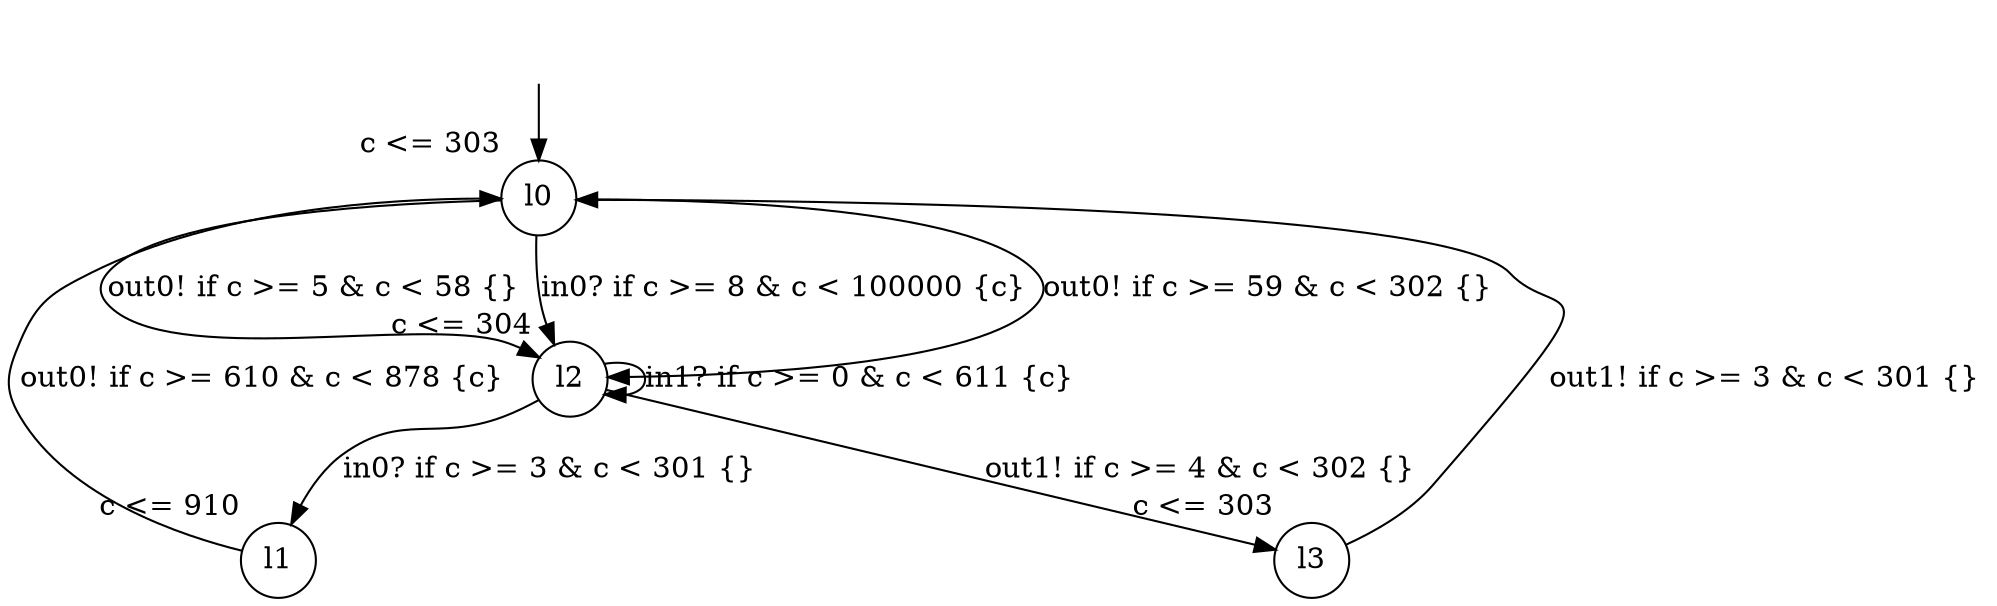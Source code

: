 digraph g {
__start0 [label="" shape="none"];
l0 [shape="circle" margin=0 label="l0", xlabel="c <= 303"];
l1 [shape="circle" margin=0 label="l1", xlabel="c <= 910"];
l2 [shape="circle" margin=0 label="l2", xlabel="c <= 304"];
l3 [shape="circle" margin=0 label="l3", xlabel="c <= 303"];
l0 -> l2 [label="in0? if c >= 8 & c < 100000 {c} "];
l0 -> l2 [label="out0! if c >= 59 & c < 302 {} "];
l0 -> l2 [label="out0! if c >= 5 & c < 58 {} "];
l1 -> l0 [label="out0! if c >= 610 & c < 878 {c} "];
l2 -> l2 [label="in1? if c >= 0 & c < 611 {c} "];
l2 -> l3 [label="out1! if c >= 4 & c < 302 {} "];
l2 -> l1 [label="in0? if c >= 3 & c < 301 {} "];
l3 -> l0 [label="out1! if c >= 3 & c < 301 {} "];
__start0 -> l0;
}
